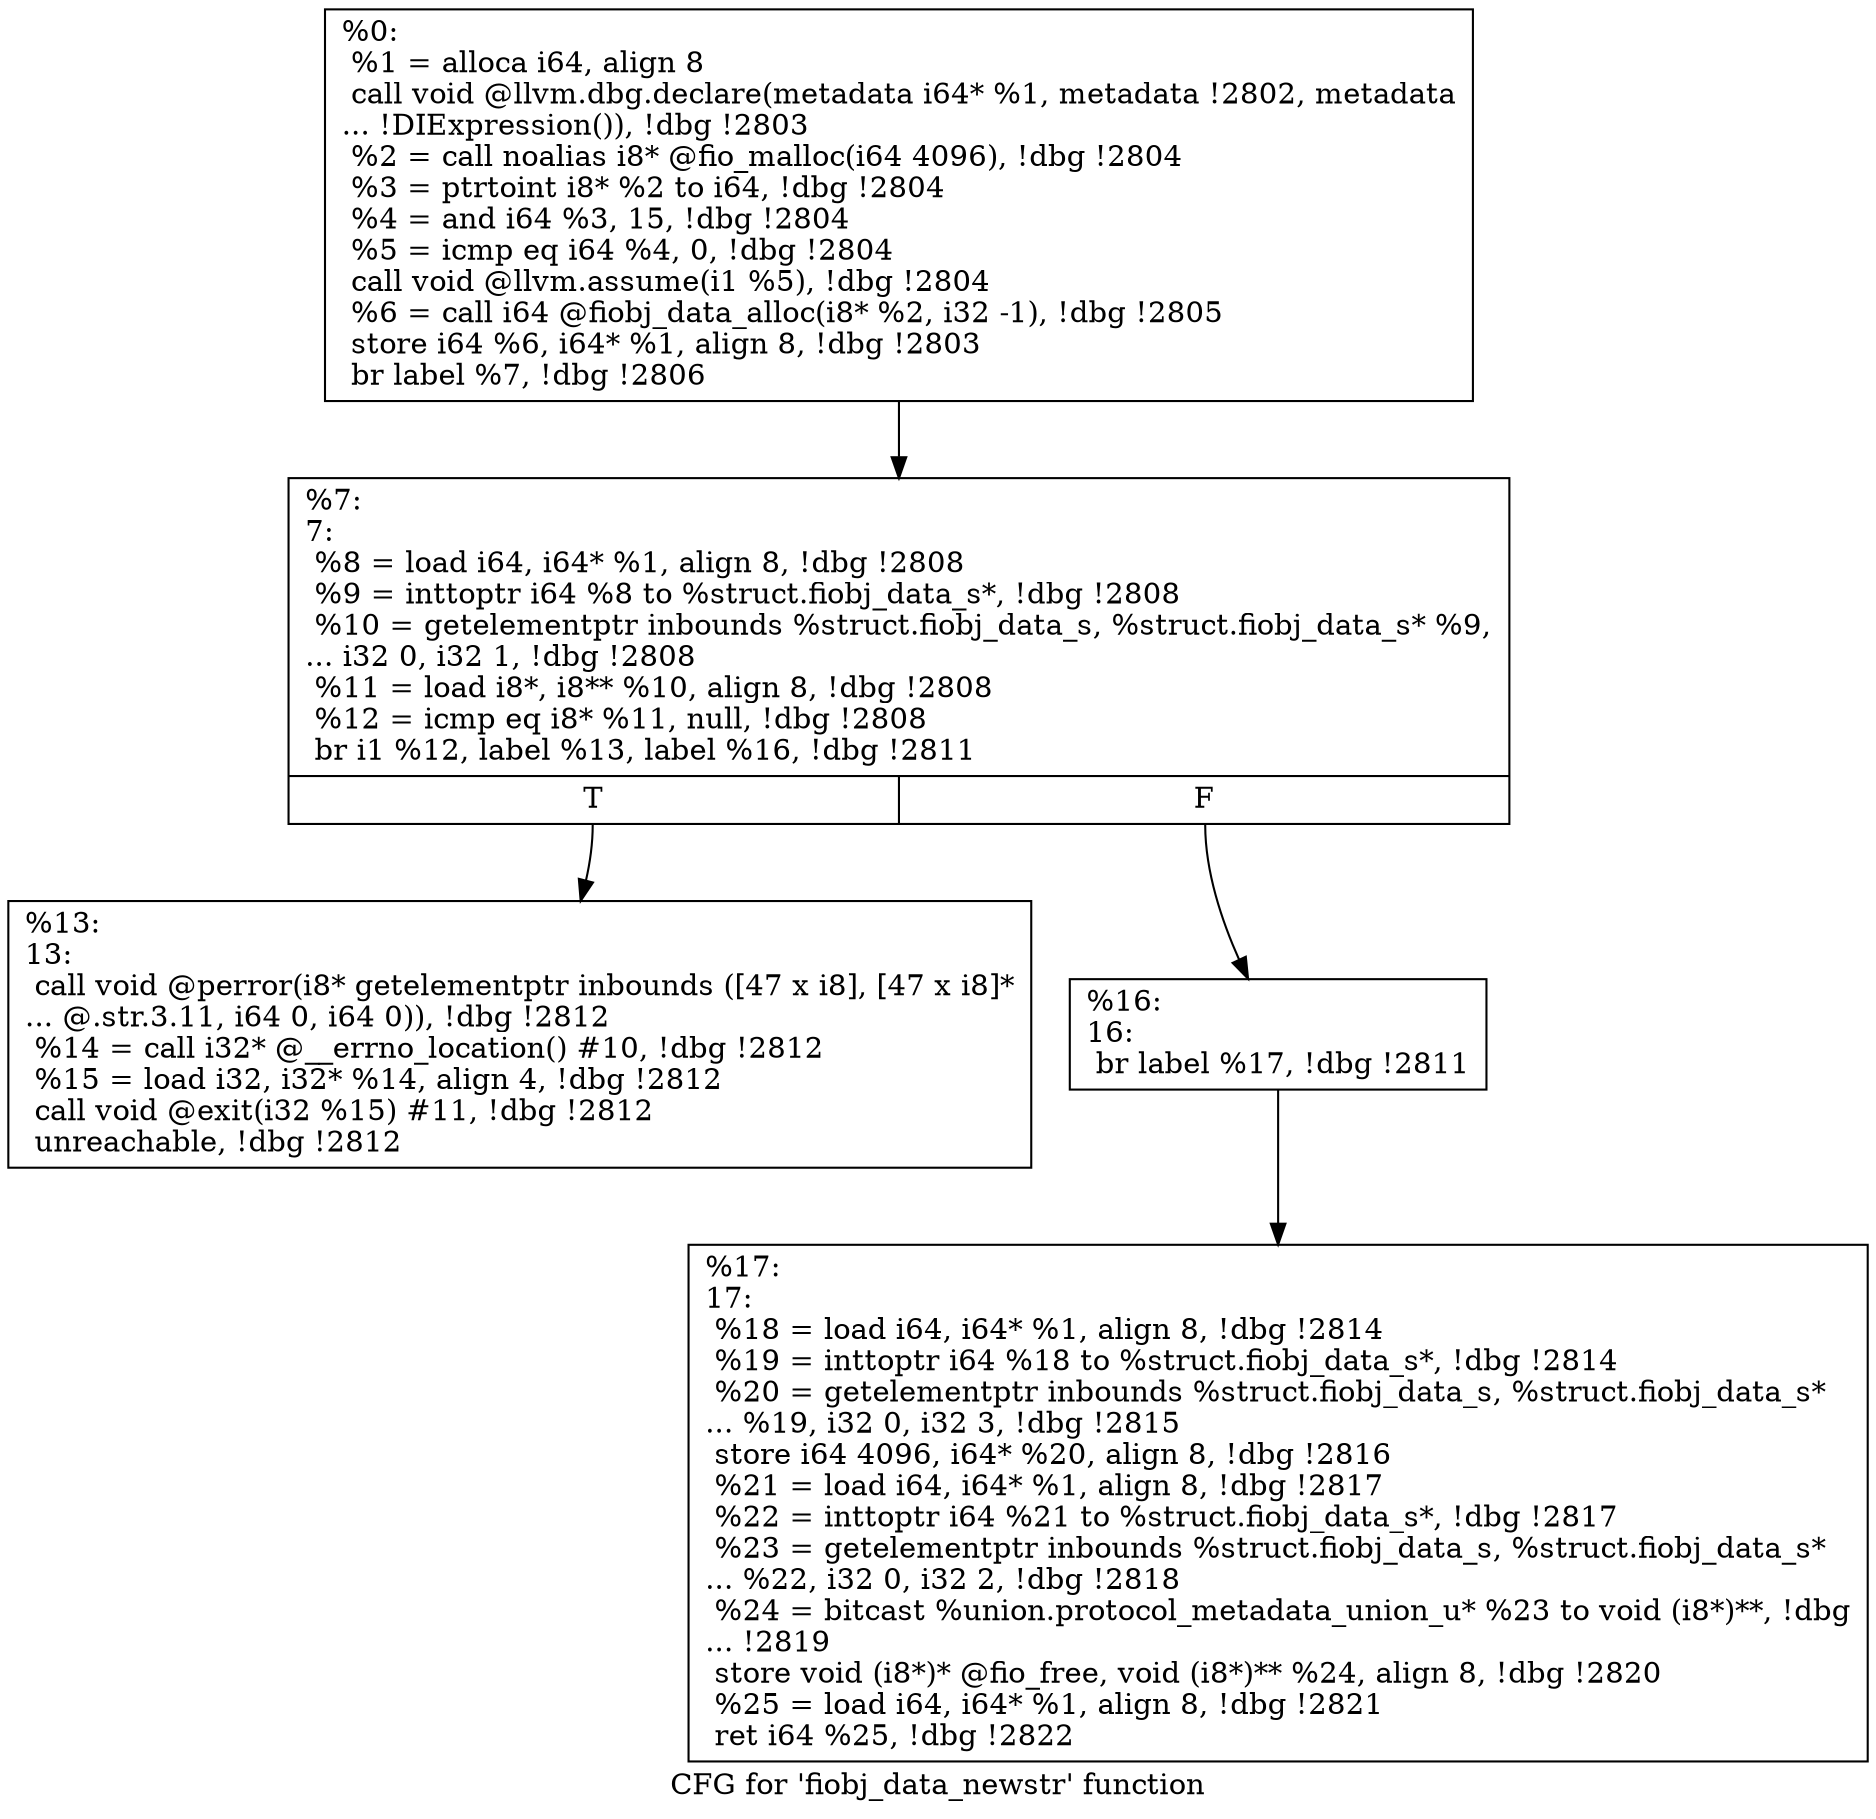 digraph "CFG for 'fiobj_data_newstr' function" {
	label="CFG for 'fiobj_data_newstr' function";

	Node0x556851d9d440 [shape=record,label="{%0:\l  %1 = alloca i64, align 8\l  call void @llvm.dbg.declare(metadata i64* %1, metadata !2802, metadata\l... !DIExpression()), !dbg !2803\l  %2 = call noalias i8* @fio_malloc(i64 4096), !dbg !2804\l  %3 = ptrtoint i8* %2 to i64, !dbg !2804\l  %4 = and i64 %3, 15, !dbg !2804\l  %5 = icmp eq i64 %4, 0, !dbg !2804\l  call void @llvm.assume(i1 %5), !dbg !2804\l  %6 = call i64 @fiobj_data_alloc(i8* %2, i32 -1), !dbg !2805\l  store i64 %6, i64* %1, align 8, !dbg !2803\l  br label %7, !dbg !2806\l}"];
	Node0x556851d9d440 -> Node0x556851d9d5d0;
	Node0x556851d9d5d0 [shape=record,label="{%7:\l7:                                                \l  %8 = load i64, i64* %1, align 8, !dbg !2808\l  %9 = inttoptr i64 %8 to %struct.fiobj_data_s*, !dbg !2808\l  %10 = getelementptr inbounds %struct.fiobj_data_s, %struct.fiobj_data_s* %9,\l... i32 0, i32 1, !dbg !2808\l  %11 = load i8*, i8** %10, align 8, !dbg !2808\l  %12 = icmp eq i8* %11, null, !dbg !2808\l  br i1 %12, label %13, label %16, !dbg !2811\l|{<s0>T|<s1>F}}"];
	Node0x556851d9d5d0:s0 -> Node0x556851d9d620;
	Node0x556851d9d5d0:s1 -> Node0x556851d9d670;
	Node0x556851d9d620 [shape=record,label="{%13:\l13:                                               \l  call void @perror(i8* getelementptr inbounds ([47 x i8], [47 x i8]*\l... @.str.3.11, i64 0, i64 0)), !dbg !2812\l  %14 = call i32* @__errno_location() #10, !dbg !2812\l  %15 = load i32, i32* %14, align 4, !dbg !2812\l  call void @exit(i32 %15) #11, !dbg !2812\l  unreachable, !dbg !2812\l}"];
	Node0x556851d9d670 [shape=record,label="{%16:\l16:                                               \l  br label %17, !dbg !2811\l}"];
	Node0x556851d9d670 -> Node0x556851d9d6c0;
	Node0x556851d9d6c0 [shape=record,label="{%17:\l17:                                               \l  %18 = load i64, i64* %1, align 8, !dbg !2814\l  %19 = inttoptr i64 %18 to %struct.fiobj_data_s*, !dbg !2814\l  %20 = getelementptr inbounds %struct.fiobj_data_s, %struct.fiobj_data_s*\l... %19, i32 0, i32 3, !dbg !2815\l  store i64 4096, i64* %20, align 8, !dbg !2816\l  %21 = load i64, i64* %1, align 8, !dbg !2817\l  %22 = inttoptr i64 %21 to %struct.fiobj_data_s*, !dbg !2817\l  %23 = getelementptr inbounds %struct.fiobj_data_s, %struct.fiobj_data_s*\l... %22, i32 0, i32 2, !dbg !2818\l  %24 = bitcast %union.protocol_metadata_union_u* %23 to void (i8*)**, !dbg\l... !2819\l  store void (i8*)* @fio_free, void (i8*)** %24, align 8, !dbg !2820\l  %25 = load i64, i64* %1, align 8, !dbg !2821\l  ret i64 %25, !dbg !2822\l}"];
}
